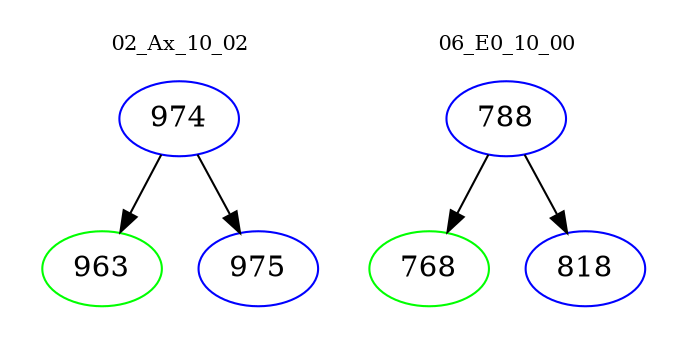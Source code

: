 digraph{
subgraph cluster_0 {
color = white
label = "02_Ax_10_02";
fontsize=10;
T0_974 [label="974", color="blue"]
T0_974 -> T0_963 [color="black"]
T0_963 [label="963", color="green"]
T0_974 -> T0_975 [color="black"]
T0_975 [label="975", color="blue"]
}
subgraph cluster_1 {
color = white
label = "06_E0_10_00";
fontsize=10;
T1_788 [label="788", color="blue"]
T1_788 -> T1_768 [color="black"]
T1_768 [label="768", color="green"]
T1_788 -> T1_818 [color="black"]
T1_818 [label="818", color="blue"]
}
}
